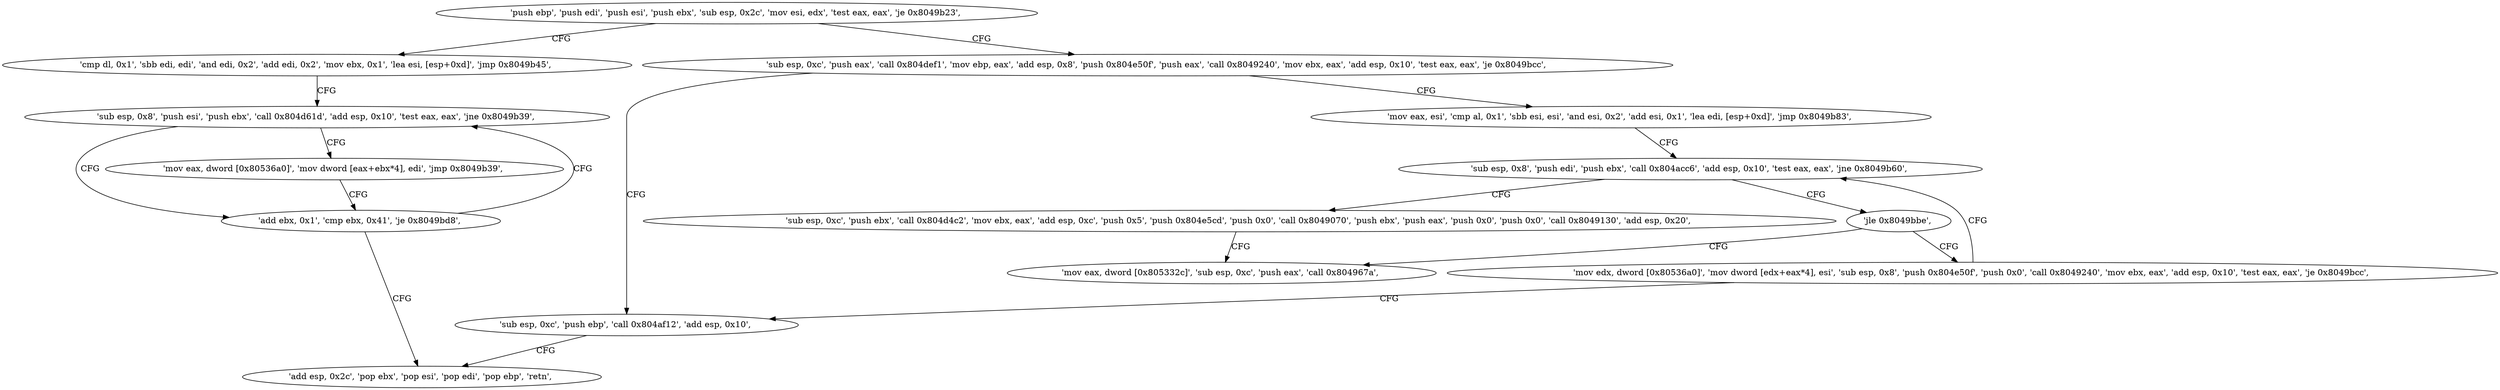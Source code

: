 digraph "func" {
"134519518" [label = "'push ebp', 'push edi', 'push esi', 'push ebx', 'sub esp, 0x2c', 'mov esi, edx', 'test eax, eax', 'je 0x8049b23', " ]
"134519587" [label = "'cmp dl, 0x1', 'sbb edi, edi', 'and edi, 0x2', 'add edi, 0x2', 'mov ebx, 0x1', 'lea esi, [esp+0xd]', 'jmp 0x8049b45', " ]
"134519531" [label = "'sub esp, 0xc', 'push eax', 'call 0x804def1', 'mov ebp, eax', 'add esp, 0x8', 'push 0x804e50f', 'push eax', 'call 0x8049240', 'mov ebx, eax', 'add esp, 0x10', 'test eax, eax', 'je 0x8049bcc', " ]
"134519621" [label = "'sub esp, 0x8', 'push esi', 'push ebx', 'call 0x804d61d', 'add esp, 0x10', 'test eax, eax', 'jne 0x8049b39', " ]
"134519756" [label = "'sub esp, 0xc', 'push ebp', 'call 0x804af12', 'add esp, 0x10', " ]
"134519569" [label = "'mov eax, esi', 'cmp al, 0x1', 'sbb esi, esi', 'and esi, 0x2', 'add esi, 0x1', 'lea edi, [esp+0xd]', 'jmp 0x8049b83', " ]
"134519609" [label = "'add ebx, 0x1', 'cmp ebx, 0x41', 'je 0x8049bd8', " ]
"134519638" [label = "'mov eax, dword [0x80536a0]', 'mov dword [eax+ebx*4], edi', 'jmp 0x8049b39', " ]
"134519768" [label = "'add esp, 0x2c', 'pop ebx', 'pop esi', 'pop edi', 'pop ebp', 'retn', " ]
"134519683" [label = "'sub esp, 0x8', 'push edi', 'push ebx', 'call 0x804acc6', 'add esp, 0x10', 'test eax, eax', 'jne 0x8049b60', " ]
"134519648" [label = "'jle 0x8049bbe', " ]
"134519700" [label = "'sub esp, 0xc', 'push ebx', 'call 0x804d4c2', 'mov ebx, eax', 'add esp, 0xc', 'push 0x5', 'push 0x804e5cd', 'push 0x0', 'call 0x8049070', 'push ebx', 'push eax', 'push 0x0', 'push 0x0', 'call 0x8049130', 'add esp, 0x20', " ]
"134519742" [label = "'mov eax, dword [0x805332c]', 'sub esp, 0xc', 'push eax', 'call 0x804967a', " ]
"134519650" [label = "'mov edx, dword [0x80536a0]', 'mov dword [edx+eax*4], esi', 'sub esp, 0x8', 'push 0x804e50f', 'push 0x0', 'call 0x8049240', 'mov ebx, eax', 'add esp, 0x10', 'test eax, eax', 'je 0x8049bcc', " ]
"134519518" -> "134519587" [ label = "CFG" ]
"134519518" -> "134519531" [ label = "CFG" ]
"134519587" -> "134519621" [ label = "CFG" ]
"134519531" -> "134519756" [ label = "CFG" ]
"134519531" -> "134519569" [ label = "CFG" ]
"134519621" -> "134519609" [ label = "CFG" ]
"134519621" -> "134519638" [ label = "CFG" ]
"134519756" -> "134519768" [ label = "CFG" ]
"134519569" -> "134519683" [ label = "CFG" ]
"134519609" -> "134519768" [ label = "CFG" ]
"134519609" -> "134519621" [ label = "CFG" ]
"134519638" -> "134519609" [ label = "CFG" ]
"134519683" -> "134519648" [ label = "CFG" ]
"134519683" -> "134519700" [ label = "CFG" ]
"134519648" -> "134519742" [ label = "CFG" ]
"134519648" -> "134519650" [ label = "CFG" ]
"134519700" -> "134519742" [ label = "CFG" ]
"134519650" -> "134519756" [ label = "CFG" ]
"134519650" -> "134519683" [ label = "CFG" ]
}
